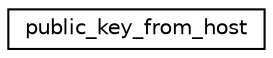 digraph "Graphical Class Hierarchy"
{
 // LATEX_PDF_SIZE
  edge [fontname="Helvetica",fontsize="10",labelfontname="Helvetica",labelfontsize="10"];
  node [fontname="Helvetica",fontsize="10",shape=record];
  rankdir="LR";
  Node0 [label="public_key_from_host",height=0.2,width=0.4,color="black", fillcolor="white", style="filled",URL="$dd/d21/structpublic__key__from__host.html",tooltip="Specifies the data structure of the Public Key details (key, size and type)"];
}
